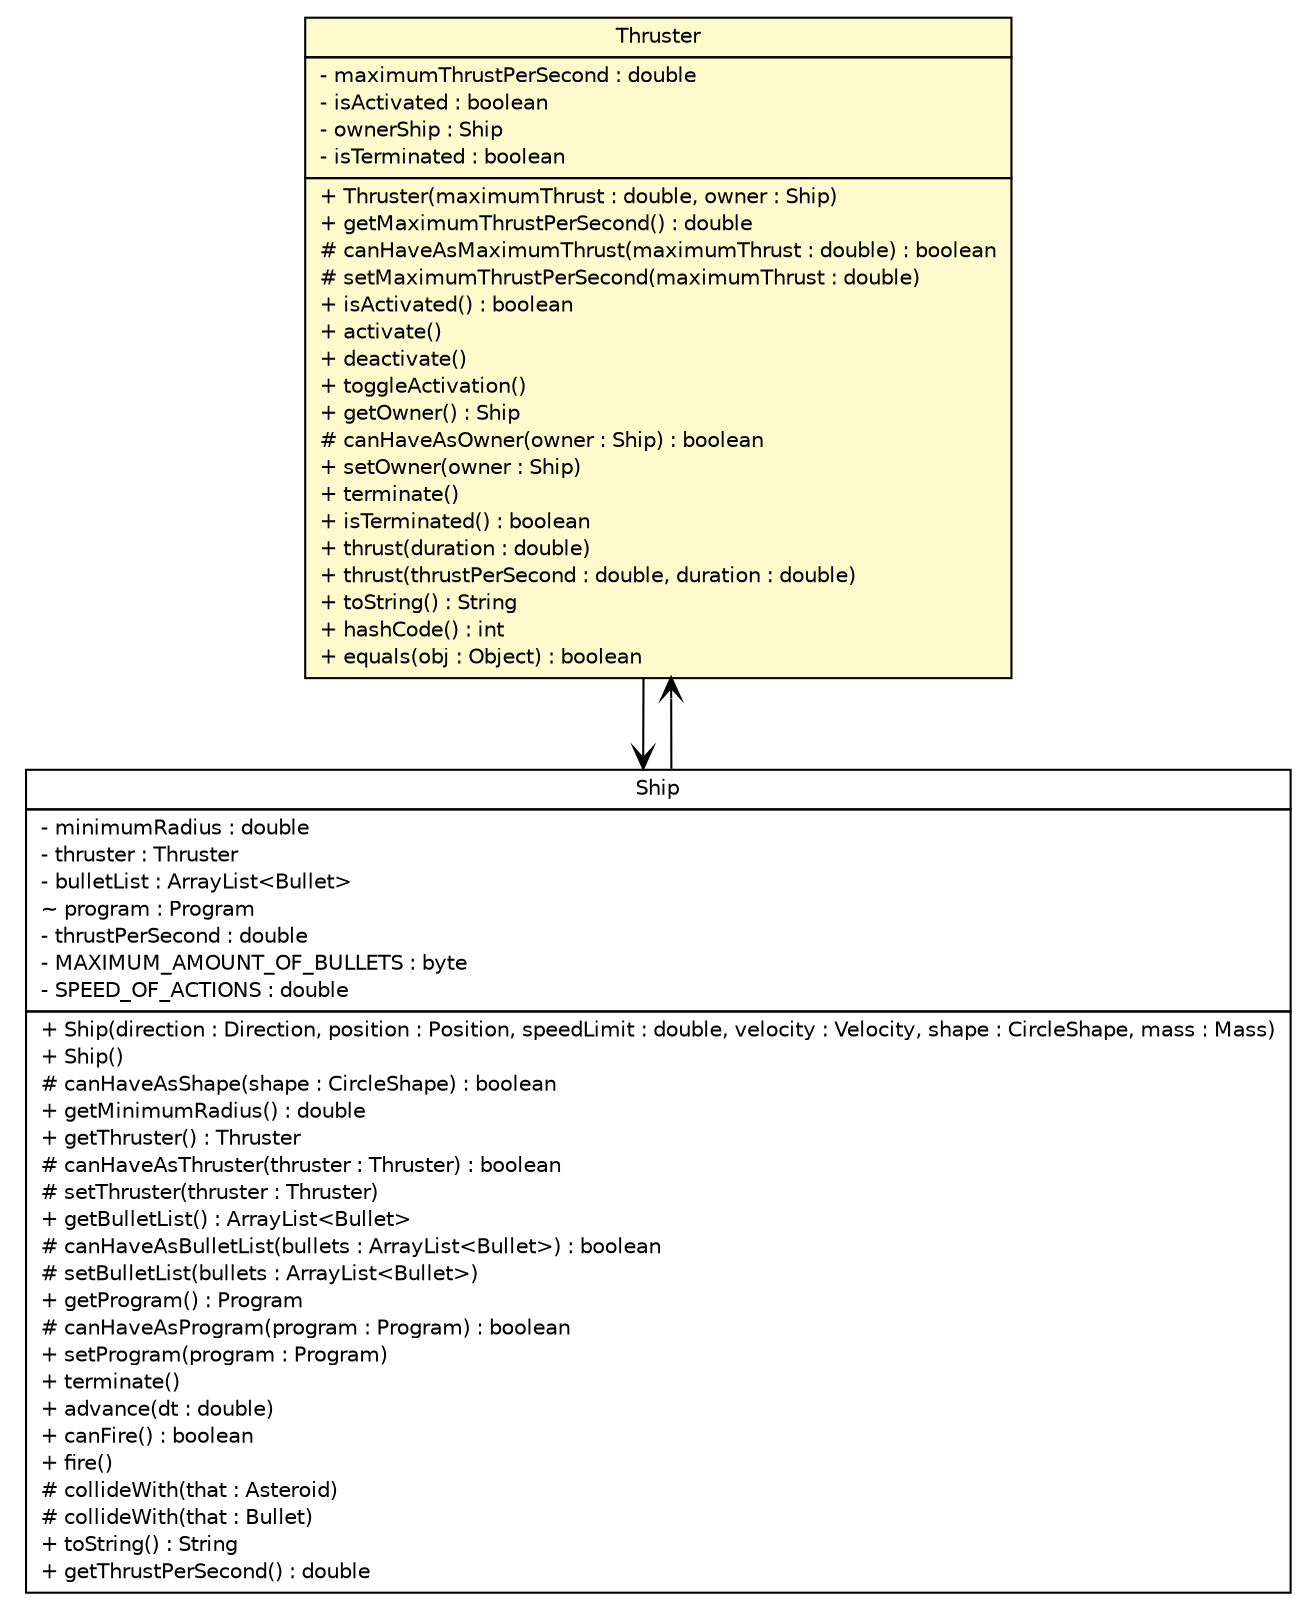 #!/usr/local/bin/dot
#
# Class diagram 
# Generated by UMLGraph version R5_6 (http://www.umlgraph.org/)
#

digraph G {
	edge [fontname="Helvetica",fontsize=10,labelfontname="Helvetica",labelfontsize=10];
	node [fontname="Helvetica",fontsize=10,shape=plaintext];
	nodesep=0.25;
	ranksep=0.5;
	// world.entity.ship.Thruster
	c16828 [label=<<table title="world.entity.ship.Thruster" border="0" cellborder="1" cellspacing="0" cellpadding="2" port="p" bgcolor="lemonChiffon" href="./Thruster.html">
		<tr><td><table border="0" cellspacing="0" cellpadding="1">
<tr><td align="center" balign="center"> Thruster </td></tr>
		</table></td></tr>
		<tr><td><table border="0" cellspacing="0" cellpadding="1">
<tr><td align="left" balign="left"> - maximumThrustPerSecond : double </td></tr>
<tr><td align="left" balign="left"> - isActivated : boolean </td></tr>
<tr><td align="left" balign="left"> - ownerShip : Ship </td></tr>
<tr><td align="left" balign="left"> - isTerminated : boolean </td></tr>
		</table></td></tr>
		<tr><td><table border="0" cellspacing="0" cellpadding="1">
<tr><td align="left" balign="left"> + Thruster(maximumThrust : double, owner : Ship) </td></tr>
<tr><td align="left" balign="left"> + getMaximumThrustPerSecond() : double </td></tr>
<tr><td align="left" balign="left"> # canHaveAsMaximumThrust(maximumThrust : double) : boolean </td></tr>
<tr><td align="left" balign="left"> # setMaximumThrustPerSecond(maximumThrust : double) </td></tr>
<tr><td align="left" balign="left"> + isActivated() : boolean </td></tr>
<tr><td align="left" balign="left"> + activate() </td></tr>
<tr><td align="left" balign="left"> + deactivate() </td></tr>
<tr><td align="left" balign="left"> + toggleActivation() </td></tr>
<tr><td align="left" balign="left"> + getOwner() : Ship </td></tr>
<tr><td align="left" balign="left"> # canHaveAsOwner(owner : Ship) : boolean </td></tr>
<tr><td align="left" balign="left"> + setOwner(owner : Ship) </td></tr>
<tr><td align="left" balign="left"> + terminate() </td></tr>
<tr><td align="left" balign="left"> + isTerminated() : boolean </td></tr>
<tr><td align="left" balign="left"> + thrust(duration : double) </td></tr>
<tr><td align="left" balign="left"> + thrust(thrustPerSecond : double, duration : double) </td></tr>
<tr><td align="left" balign="left"> + toString() : String </td></tr>
<tr><td align="left" balign="left"> + hashCode() : int </td></tr>
<tr><td align="left" balign="left"> + equals(obj : Object) : boolean </td></tr>
		</table></td></tr>
		</table>>, URL="./Thruster.html", fontname="Helvetica", fontcolor="black", fontsize=10.0];
	// world.entity.ship.Ship
	c16829 [label=<<table title="world.entity.ship.Ship" border="0" cellborder="1" cellspacing="0" cellpadding="2" port="p" href="./Ship.html">
		<tr><td><table border="0" cellspacing="0" cellpadding="1">
<tr><td align="center" balign="center"> Ship </td></tr>
		</table></td></tr>
		<tr><td><table border="0" cellspacing="0" cellpadding="1">
<tr><td align="left" balign="left"> - minimumRadius : double </td></tr>
<tr><td align="left" balign="left"> - thruster : Thruster </td></tr>
<tr><td align="left" balign="left"> - bulletList : ArrayList&lt;Bullet&gt; </td></tr>
<tr><td align="left" balign="left"> ~ program : Program </td></tr>
<tr><td align="left" balign="left"> - thrustPerSecond : double </td></tr>
<tr><td align="left" balign="left"> - MAXIMUM_AMOUNT_OF_BULLETS : byte </td></tr>
<tr><td align="left" balign="left"> - SPEED_OF_ACTIONS : double </td></tr>
		</table></td></tr>
		<tr><td><table border="0" cellspacing="0" cellpadding="1">
<tr><td align="left" balign="left"> + Ship(direction : Direction, position : Position, speedLimit : double, velocity : Velocity, shape : CircleShape, mass : Mass) </td></tr>
<tr><td align="left" balign="left"> + Ship() </td></tr>
<tr><td align="left" balign="left"> # canHaveAsShape(shape : CircleShape) : boolean </td></tr>
<tr><td align="left" balign="left"> + getMinimumRadius() : double </td></tr>
<tr><td align="left" balign="left"> + getThruster() : Thruster </td></tr>
<tr><td align="left" balign="left"> # canHaveAsThruster(thruster : Thruster) : boolean </td></tr>
<tr><td align="left" balign="left"> # setThruster(thruster : Thruster) </td></tr>
<tr><td align="left" balign="left"> + getBulletList() : ArrayList&lt;Bullet&gt; </td></tr>
<tr><td align="left" balign="left"> # canHaveAsBulletList(bullets : ArrayList&lt;Bullet&gt;) : boolean </td></tr>
<tr><td align="left" balign="left"> # setBulletList(bullets : ArrayList&lt;Bullet&gt;) </td></tr>
<tr><td align="left" balign="left"> + getProgram() : Program </td></tr>
<tr><td align="left" balign="left"> # canHaveAsProgram(program : Program) : boolean </td></tr>
<tr><td align="left" balign="left"> + setProgram(program : Program) </td></tr>
<tr><td align="left" balign="left"> + terminate() </td></tr>
<tr><td align="left" balign="left"> + advance(dt : double) </td></tr>
<tr><td align="left" balign="left"> + canFire() : boolean </td></tr>
<tr><td align="left" balign="left"> + fire() </td></tr>
<tr><td align="left" balign="left"> # collideWith(that : Asteroid) </td></tr>
<tr><td align="left" balign="left"> # collideWith(that : Bullet) </td></tr>
<tr><td align="left" balign="left"> + toString() : String </td></tr>
<tr><td align="left" balign="left"> + getThrustPerSecond() : double </td></tr>
		</table></td></tr>
		</table>>, URL="./Ship.html", fontname="Helvetica", fontcolor="black", fontsize=10.0];
	// world.entity.ship.Thruster NAVASSOC world.entity.ship.Ship
	c16828:p -> c16829:p [taillabel="", label="", headlabel="", fontname="Helvetica", fontcolor="black", fontsize=10.0, color="black", arrowhead=open];
	// world.entity.ship.Ship NAVASSOC world.entity.ship.Thruster
	c16829:p -> c16828:p [taillabel="", label="", headlabel="", fontname="Helvetica", fontcolor="black", fontsize=10.0, color="black", arrowhead=open];
}

